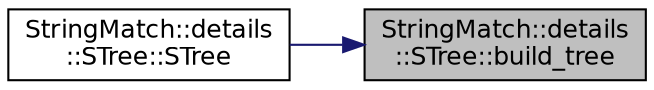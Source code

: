 digraph "StringMatch::details::STree::build_tree"
{
 // INTERACTIVE_SVG=YES
 // LATEX_PDF_SIZE
  edge [fontname="Helvetica",fontsize="12",labelfontname="Helvetica",labelfontsize="12"];
  node [fontname="Helvetica",fontsize="12",shape=record];
  rankdir="RL";
  Node1 [label="StringMatch::details\l::STree::build_tree",height=0.2,width=0.4,color="black", fillcolor="grey75", style="filled", fontcolor="black",tooltip=" "];
  Node1 -> Node2 [dir="back",color="midnightblue",fontsize="12",style="solid",fontname="Helvetica"];
  Node2 [label="StringMatch::details\l::STree::STree",height=0.2,width=0.4,color="black", fillcolor="white", style="filled",URL="$a00885.html#ae6a9517acbc3452388fded61039bed84",tooltip=" "];
}

